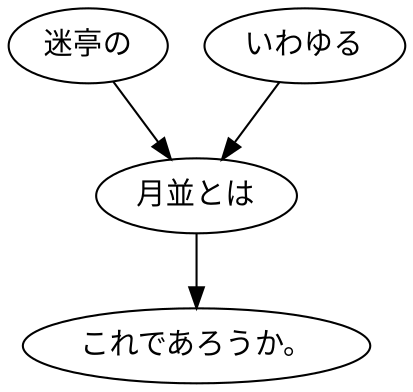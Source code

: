 digraph graph1817 {
	node0 [label="迷亭の"];
	node1 [label="いわゆる"];
	node2 [label="月並とは"];
	node3 [label="これであろうか。"];
	node0 -> node2;
	node1 -> node2;
	node2 -> node3;
}
